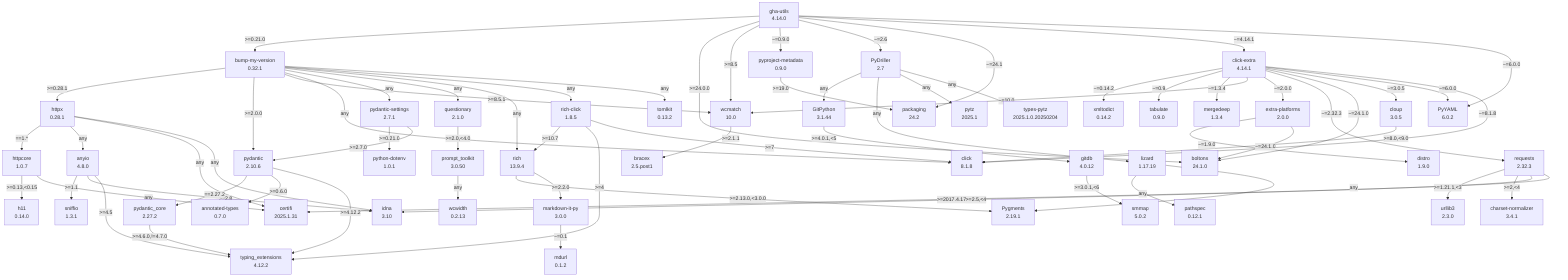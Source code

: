 flowchart TD
    classDef missing stroke-dasharray: 5
    annotated-types["annotated-types\n0.7.0"]
    anyio["anyio\n4.8.0"]
    boltons["boltons\n24.1.0"]
    bracex["bracex\n2.5.post1"]
    bump-my-version["bump-my-version\n0.32.1"]
    certifi["certifi\n2025.1.31"]
    charset-normalizer["charset-normalizer\n3.4.1"]
    click-extra["click-extra\n4.14.1"]
    click_0["click\n8.1.8"]
    cloup["cloup\n3.0.5"]
    distro["distro\n1.9.0"]
    extra-platforms["extra-platforms\n2.0.0"]
    gha-utils["gha-utils\n4.14.0"]
    gitdb["gitdb\n4.0.12"]
    gitpython["GitPython\n3.1.44"]
    h11["h11\n0.14.0"]
    httpcore["httpcore\n1.0.7"]
    httpx["httpx\n0.28.1"]
    idna["idna\n3.10"]
    lizard["lizard\n1.17.19"]
    markdown-it-py["markdown-it-py\n3.0.0"]
    mdurl["mdurl\n0.1.2"]
    mergedeep["mergedeep\n1.3.4"]
    packaging["packaging\n24.2"]
    pathspec["pathspec\n0.12.1"]
    prompt-toolkit["prompt_toolkit\n3.0.50"]
    pydantic-core["pydantic_core\n2.27.2"]
    pydantic-settings["pydantic-settings\n2.7.1"]
    pydantic["pydantic\n2.10.6"]
    pydriller["PyDriller\n2.7"]
    pygments["Pygments\n2.19.1"]
    pyproject-metadata["pyproject-metadata\n0.9.0"]
    python-dotenv["python-dotenv\n1.0.1"]
    pytz["pytz\n2025.1"]
    pyyaml["PyYAML\n6.0.2"]
    questionary["questionary\n2.1.0"]
    requests["requests\n2.32.3"]
    rich-click["rich-click\n1.8.5"]
    rich["rich\n13.9.4"]
    smmap["smmap\n5.0.2"]
    sniffio["sniffio\n1.3.1"]
    tabulate["tabulate\n0.9.0"]
    tomlkit["tomlkit\n0.13.2"]
    types-pytz["types-pytz\n2025.1.0.20250204"]
    typing-extensions["typing_extensions\n4.12.2"]
    urllib3["urllib3\n2.3.0"]
    wcmatch["wcmatch\n10.0"]
    wcwidth["wcwidth\n0.2.13"]
    xmltodict["xmltodict\n0.14.2"]
    anyio -- ">=1.1" --> sniffio
    anyio -- ">=2.8" --> idna
    anyio -- ">=4.5" --> typing-extensions
    bump-my-version -- ">=0.28.1" --> httpx
    bump-my-version -- ">=2.0.0" --> pydantic
    bump-my-version -- ">=8.5.1" --> wcmatch
    bump-my-version -- "any" --> click_0
    bump-my-version -- "any" --> pydantic-settings
    bump-my-version -- "any" --> questionary
    bump-my-version -- "any" --> rich
    bump-my-version -- "any" --> rich-click
    bump-my-version -- "any" --> tomlkit
    click-extra -- "~=0.14.2" --> xmltodict
    click-extra -- "~=0.9" --> tabulate
    click-extra -- "~=1.3.4" --> mergedeep
    click-extra -- "~=10.0" --> wcmatch
    click-extra -- "~=2.0.0" --> extra-platforms
    click-extra -- "~=2.32.3" --> requests
    click-extra -- "~=24.1.0" --> boltons
    click-extra -- "~=3.0.5" --> cloup
    click-extra -- "~=6.0.0" --> pyyaml
    click-extra -- "~=8.1.8" --> click_0
    cloup -- ">=8.0,<9.0" --> click_0
    extra-platforms -- "~=1.9.0" --> distro
    extra-platforms -- "~=24.1.0" --> boltons
    gha-utils -- ">=0.21.0" --> bump-my-version
    gha-utils -- ">=24.0.0" --> boltons
    gha-utils -- ">=8.5" --> wcmatch
    gha-utils -- "~=0.9.0" --> pyproject-metadata
    gha-utils -- "~=2.6" --> pydriller
    gha-utils -- "~=24.1" --> packaging
    gha-utils -- "~=4.14.1" --> click-extra
    gha-utils -- "~=6.0.0" --> pyyaml
    gitdb -- ">=3.0.1,<6" --> smmap
    gitpython -- ">=4.0.1,<5" --> gitdb
    httpcore -- ">=0.13,<0.15" --> h11
    httpcore -- "any" --> certifi
    httpx -- "==1.*" --> httpcore
    httpx -- "any" --> anyio
    httpx -- "any" --> certifi
    httpx -- "any" --> idna
    lizard -- "any" --> pathspec
    lizard -- "any" --> pygments
    markdown-it-py -- "~=0.1" --> mdurl
    prompt-toolkit -- "any" --> wcwidth
    pydantic -- "==2.27.2" --> pydantic-core
    pydantic -- ">=0.6.0" --> annotated-types
    pydantic -- ">=4.12.2" --> typing-extensions
    pydantic-core -- ">=4.6.0,!=4.7.0" --> typing-extensions
    pydantic-settings -- ">=0.21.0" --> python-dotenv
    pydantic-settings -- ">=2.7.0" --> pydantic
    pydriller -- "any" --> gitpython
    pydriller -- "any" --> lizard
    pydriller -- "any" --> pytz
    pydriller -- "any" --> types-pytz
    pyproject-metadata -- ">=19.0" --> packaging
    questionary -- ">=2.0,<4.0" --> prompt-toolkit
    requests -- ">=1.21.1,<3" --> urllib3
    requests -- ">=2,<4" --> charset-normalizer
    requests -- ">=2.5,<4" --> idna
    requests -- ">=2017.4.17" --> certifi
    rich -- ">=2.13.0,<3.0.0" --> pygments
    rich -- ">=2.2.0" --> markdown-it-py
    rich-click -- ">=10.7" --> rich
    rich-click -- ">=4" --> typing-extensions
    rich-click -- ">=7" --> click_0
    wcmatch -- ">=2.1.1" --> bracex